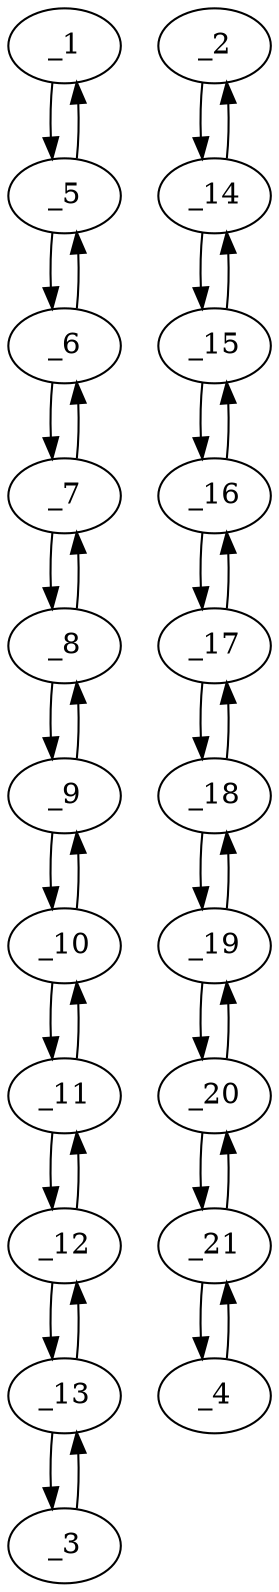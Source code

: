 digraph f1892_04 {
	_1	 [x="133.000000",
		y="89.000000"];
	_5	 [x="127.000000",
		y="103.000000"];
	_1 -> _5	 [angle="1.975688",
		orient="0.919145"];
	_2	 [x="141.000000",
		y="134.000000"];
	_14	 [x="145.000000",
		y="117.000000"];
	_2 -> _14	 [angle="-1.339706",
		orient="-0.973417"];
	_3	 [x="41.000000",
		y="205.000000"];
	_13	 [x="46.000000",
		y="190.000000"];
	_3 -> _13	 [angle="-1.249046",
		orient="-0.948683"];
	_4	 [x="213.000000",
		y="205.000000"];
	_21	 [x="208.000000",
		y="189.000000"];
	_4 -> _21	 [angle="-1.873681",
		orient="-0.954480"];
	_5 -> _1	 [angle="-1.165905",
		orient="-0.919145"];
	_6	 [x="110.000000",
		y="108.000000"];
	_5 -> _6	 [angle="2.855541",
		orient="0.282166"];
	_6 -> _5	 [angle="-0.286051",
		orient="-0.282166"];
	_7	 [x="97.000000",
		y="116.000000"];
	_6 -> _7	 [angle="2.589938",
		orient="0.524097"];
	_7 -> _6	 [angle="-0.551655",
		orient="-0.524097"];
	_8	 [x="84.000000",
		y="125.000000"];
	_7 -> _8	 [angle="2.536048",
		orient="0.569210"];
	_8 -> _7	 [angle="-0.605545",
		orient="-0.569210"];
	_9	 [x="66.000000",
		y="129.000000"];
	_8 -> _9	 [angle="2.922924",
		orient="0.216930"];
	_9 -> _8	 [angle="-0.218669",
		orient="-0.216930"];
	_10	 [x="65.000000",
		y="146.000000"];
	_9 -> _10	 [angle="1.629552",
		orient="0.998274"];
	_10 -> _9	 [angle="-1.512041",
		orient="-0.998274"];
	_11	 [x="51.000000",
		y="154.000000"];
	_10 -> _11	 [angle="2.622447",
		orient="0.496139"];
	_11 -> _10	 [angle="-0.519146",
		orient="-0.496139"];
	_12	 [x="49.000000",
		y="173.000000"];
	_11 -> _12	 [angle="1.675673",
		orient="0.994505"];
	_12 -> _11	 [angle="-1.465919",
		orient="-0.994505"];
	_12 -> _13	 [angle="1.745469",
		orient="0.984784"];
	_13 -> _3	 [angle="1.892547",
		orient="0.948683"];
	_13 -> _12	 [angle="-1.396124",
		orient="-0.984784"];
	_14 -> _2	 [angle="1.801887",
		orient="0.973417"];
	_15	 [x="158.000000",
		y="116.000000"];
	_14 -> _15	 [angle="-0.076772",
		orient="-0.076696"];
	_15 -> _14	 [angle="3.064821",
		orient="0.076696"];
	_16	 [x="169.000000",
		y="126.000000"];
	_15 -> _16	 [angle="0.737815",
		orient="0.672673"];
	_16 -> _15	 [angle="-2.403778",
		orient="-0.672673"];
	_17	 [x="180.000000",
		y="135.000000"];
	_16 -> _17	 [angle="0.685730",
		orient="0.633238"];
	_17 -> _16	 [angle="-2.455863",
		orient="-0.633238"];
	_18	 [x="191.000000",
		y="145.000000"];
	_17 -> _18	 [angle="0.737815",
		orient="0.672673"];
	_18 -> _17	 [angle="-2.403778",
		orient="-0.672673"];
	_19	 [x="199.000000",
		y="157.000000"];
	_18 -> _19	 [angle="0.982794",
		orient="0.832050"];
	_19 -> _18	 [angle="-2.158799",
		orient="-0.832050"];
	_20	 [x="204.000000",
		y="173.000000"];
	_19 -> _20	 [angle="1.267911",
		orient="0.954480"];
	_20 -> _19	 [angle="-1.873681",
		orient="-0.954480"];
	_20 -> _21	 [angle="1.325818",
		orient="0.970143"];
	_21 -> _4	 [angle="1.267911",
		orient="0.954480"];
	_21 -> _20	 [angle="-1.815775",
		orient="-0.970143"];
}
